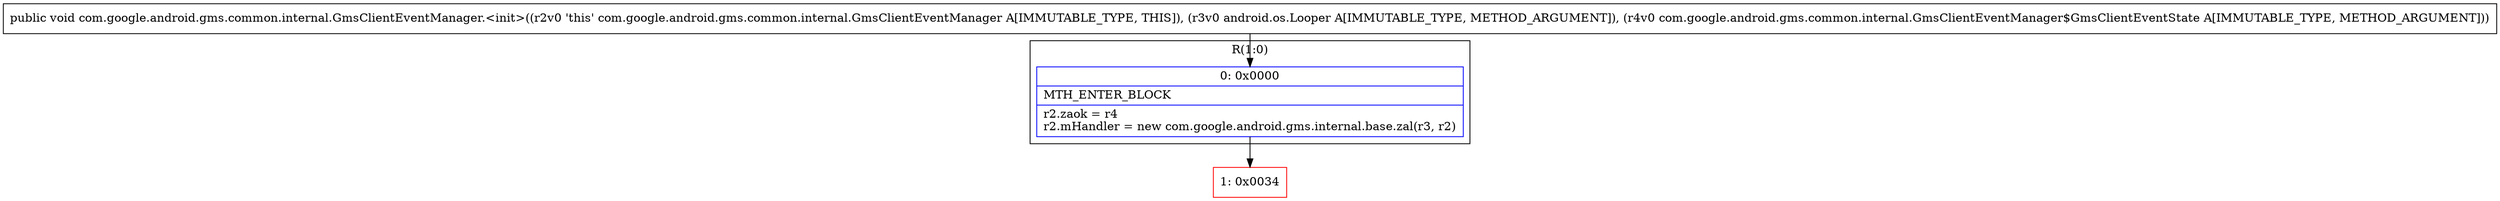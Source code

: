 digraph "CFG forcom.google.android.gms.common.internal.GmsClientEventManager.\<init\>(Landroid\/os\/Looper;Lcom\/google\/android\/gms\/common\/internal\/GmsClientEventManager$GmsClientEventState;)V" {
subgraph cluster_Region_309883009 {
label = "R(1:0)";
node [shape=record,color=blue];
Node_0 [shape=record,label="{0\:\ 0x0000|MTH_ENTER_BLOCK\l|r2.zaok = r4\lr2.mHandler = new com.google.android.gms.internal.base.zal(r3, r2)\l}"];
}
Node_1 [shape=record,color=red,label="{1\:\ 0x0034}"];
MethodNode[shape=record,label="{public void com.google.android.gms.common.internal.GmsClientEventManager.\<init\>((r2v0 'this' com.google.android.gms.common.internal.GmsClientEventManager A[IMMUTABLE_TYPE, THIS]), (r3v0 android.os.Looper A[IMMUTABLE_TYPE, METHOD_ARGUMENT]), (r4v0 com.google.android.gms.common.internal.GmsClientEventManager$GmsClientEventState A[IMMUTABLE_TYPE, METHOD_ARGUMENT])) }"];
MethodNode -> Node_0;
Node_0 -> Node_1;
}

